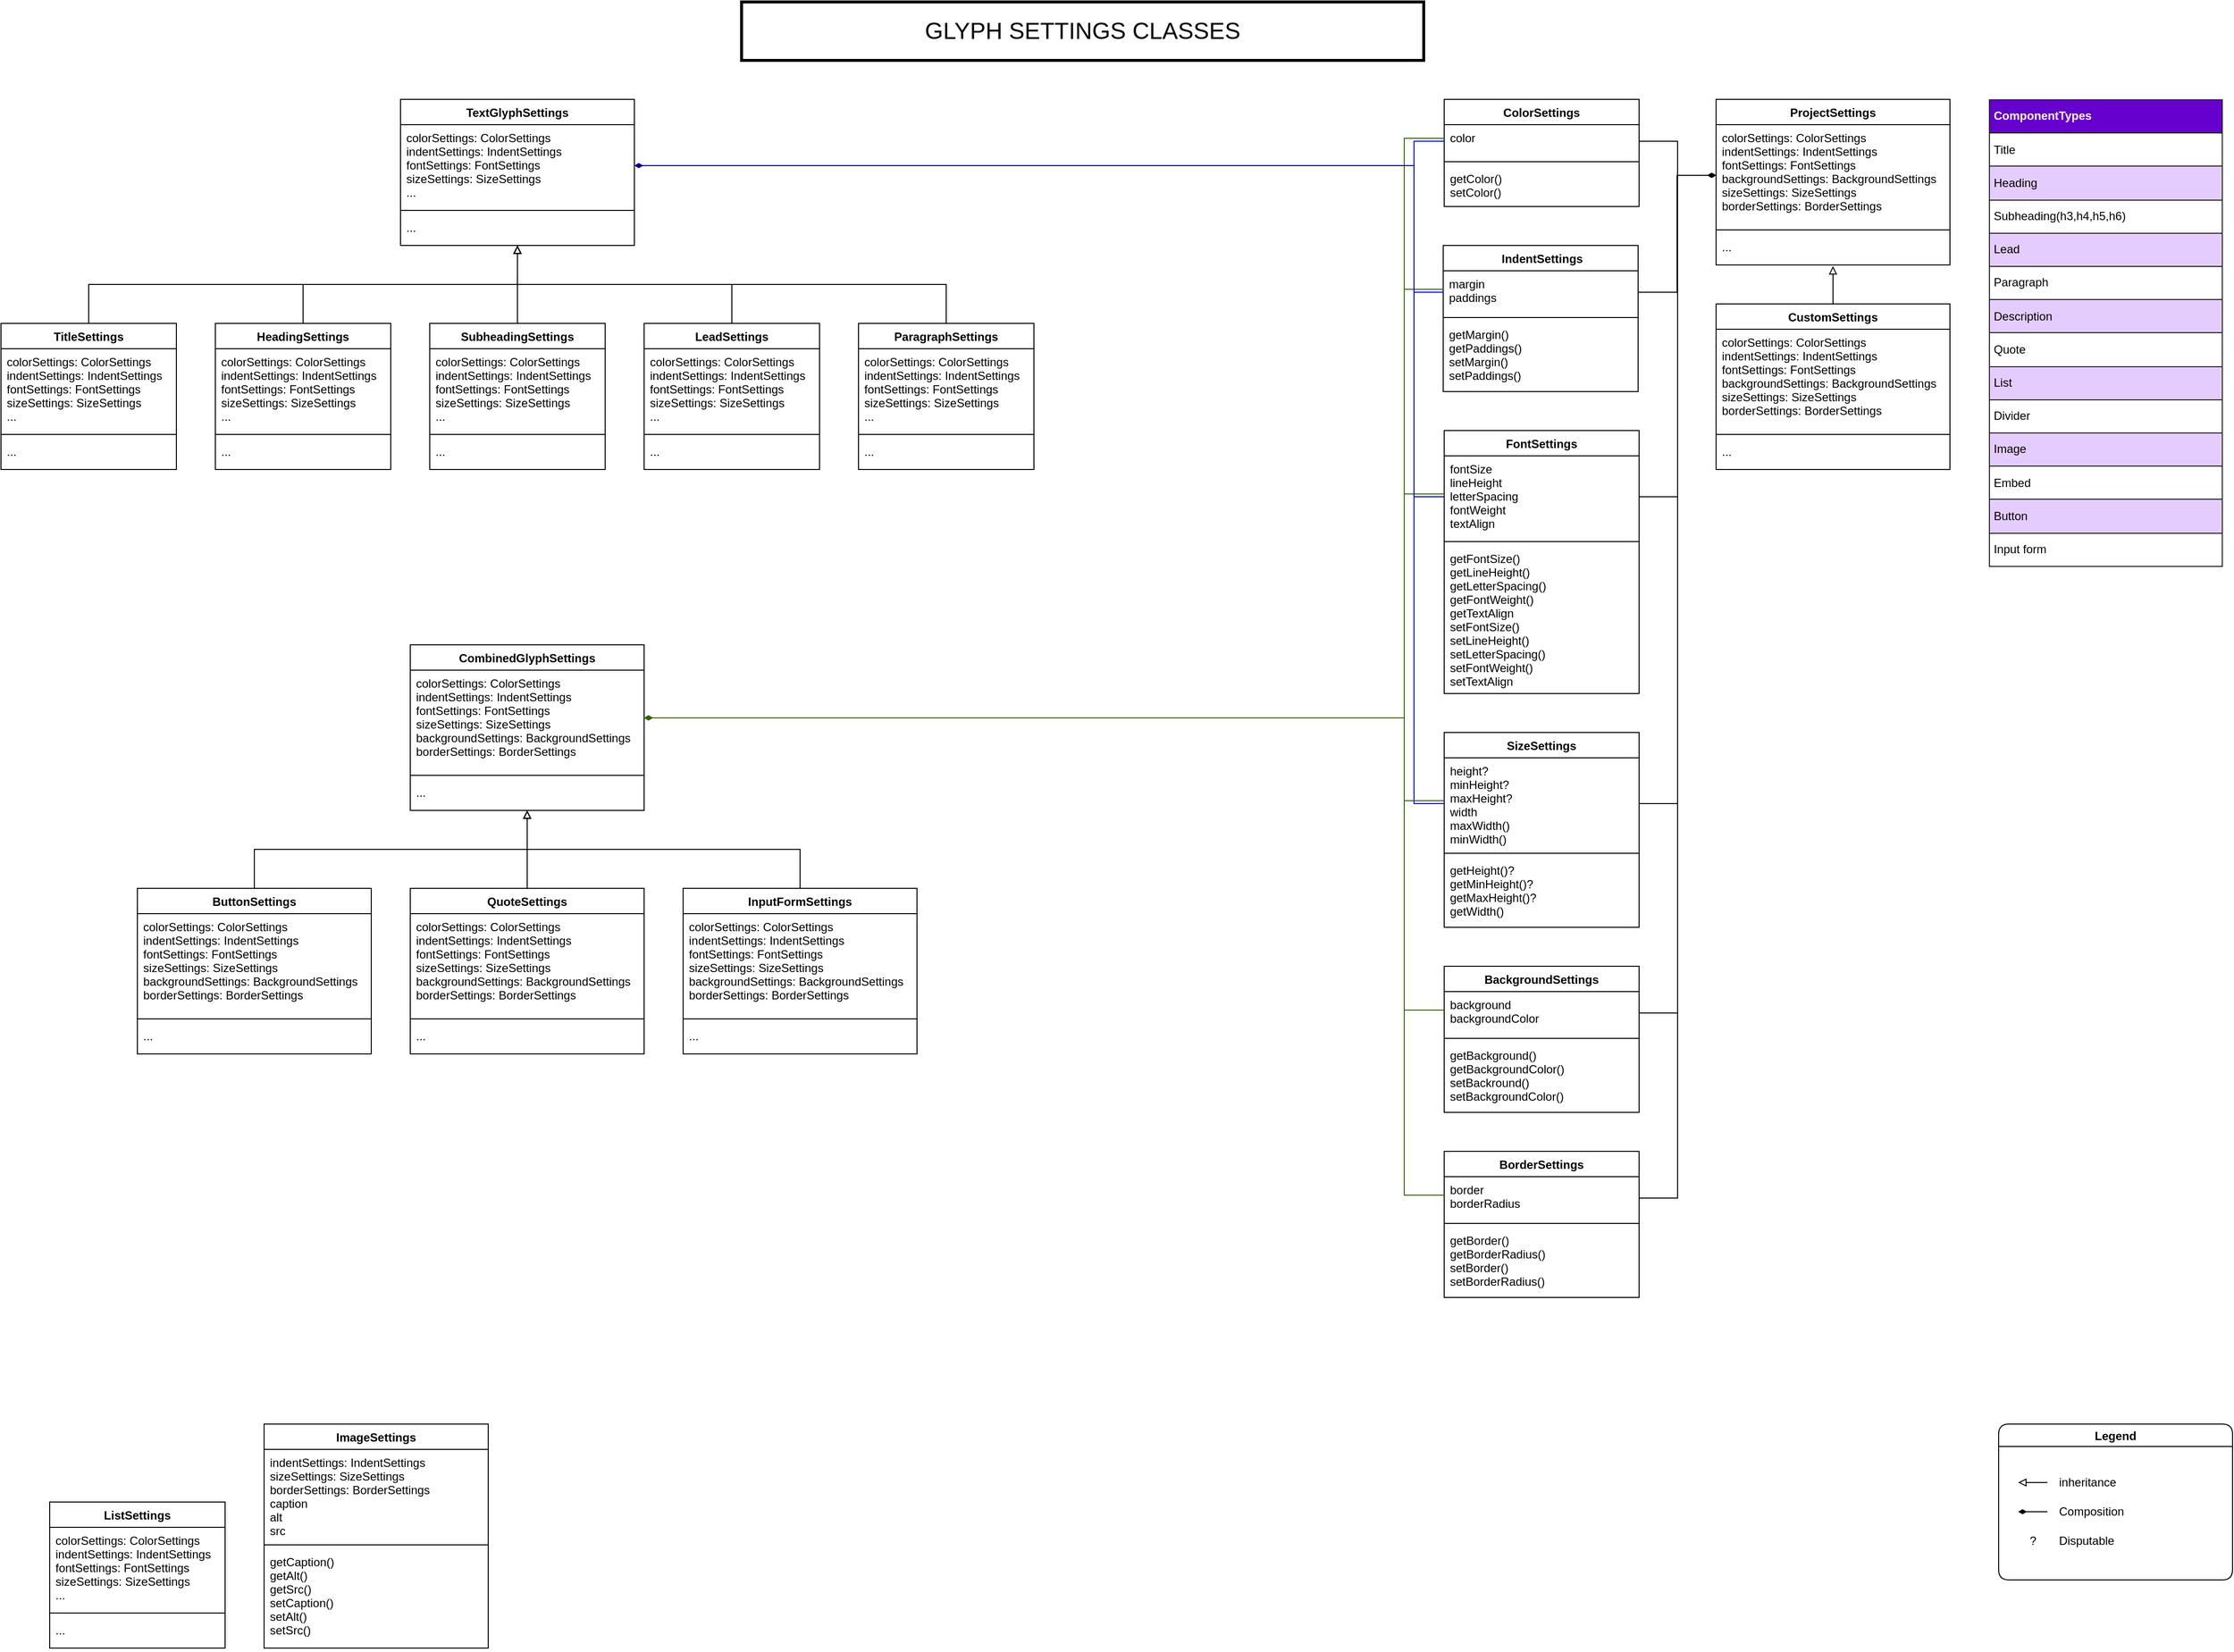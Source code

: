 <mxfile version="16.4.0" type="github">
  <diagram id="UhGdTRR8SlhTP3d6VNUI" name="Page-1">
    <mxGraphModel dx="1901" dy="1059" grid="1" gridSize="10" guides="1" tooltips="1" connect="1" arrows="1" fold="1" page="1" pageScale="1" pageWidth="2336" pageHeight="1654" background="none" math="0" shadow="0">
      <root>
        <mxCell id="0" />
        <mxCell id="1" parent="0" />
        <mxCell id="RT_vrtGyYzo0KyHQsd38-3" value=" IndentSettings" style="swimlane;fontStyle=1;align=center;verticalAlign=top;childLayout=stackLayout;horizontal=1;startSize=26;horizontalStack=0;resizeParent=1;resizeParentMax=0;resizeLast=0;collapsible=1;marginBottom=0;" parent="1" vertex="1">
          <mxGeometry x="1510" y="270" width="200" height="150" as="geometry" />
        </mxCell>
        <mxCell id="RT_vrtGyYzo0KyHQsd38-4" value="margin &#xa;paddings" style="text;strokeColor=none;fillColor=none;align=left;verticalAlign=top;spacingLeft=4;spacingRight=4;overflow=hidden;rotatable=0;points=[[0,0.5],[1,0.5]];portConstraint=eastwest;fontStyle=0" parent="RT_vrtGyYzo0KyHQsd38-3" vertex="1">
          <mxGeometry y="26" width="200" height="44" as="geometry" />
        </mxCell>
        <mxCell id="RT_vrtGyYzo0KyHQsd38-5" value="" style="line;strokeWidth=1;fillColor=none;align=left;verticalAlign=middle;spacingTop=-1;spacingLeft=3;spacingRight=3;rotatable=0;labelPosition=right;points=[];portConstraint=eastwest;" parent="RT_vrtGyYzo0KyHQsd38-3" vertex="1">
          <mxGeometry y="70" width="200" height="8" as="geometry" />
        </mxCell>
        <mxCell id="RT_vrtGyYzo0KyHQsd38-6" value="getMargin()&#xa;getPaddings()&#xa;setMargin()&#xa;setPaddings()" style="text;strokeColor=none;fillColor=none;align=left;verticalAlign=top;spacingLeft=4;spacingRight=4;overflow=hidden;rotatable=0;points=[[0,0.5],[1,0.5]];portConstraint=eastwest;" parent="RT_vrtGyYzo0KyHQsd38-3" vertex="1">
          <mxGeometry y="78" width="200" height="72" as="geometry" />
        </mxCell>
        <mxCell id="RT_vrtGyYzo0KyHQsd38-8" value="FontSettings" style="swimlane;fontStyle=1;align=center;verticalAlign=top;childLayout=stackLayout;horizontal=1;startSize=26;horizontalStack=0;resizeParent=1;resizeParentMax=0;resizeLast=0;collapsible=1;marginBottom=0;" parent="1" vertex="1">
          <mxGeometry x="1511" y="460" width="200" height="270" as="geometry" />
        </mxCell>
        <mxCell id="RT_vrtGyYzo0KyHQsd38-9" value="fontSize&#xa;lineHeight&#xa;letterSpacing&#xa;fontWeight&#xa;textAlign&#xa;" style="text;strokeColor=none;fillColor=none;align=left;verticalAlign=top;spacingLeft=4;spacingRight=4;overflow=hidden;rotatable=0;points=[[0,0.5],[1,0.5]];portConstraint=eastwest;fontStyle=0" parent="RT_vrtGyYzo0KyHQsd38-8" vertex="1">
          <mxGeometry y="26" width="200" height="84" as="geometry" />
        </mxCell>
        <mxCell id="RT_vrtGyYzo0KyHQsd38-10" value="" style="line;strokeWidth=1;fillColor=none;align=left;verticalAlign=middle;spacingTop=-1;spacingLeft=3;spacingRight=3;rotatable=0;labelPosition=right;points=[];portConstraint=eastwest;" parent="RT_vrtGyYzo0KyHQsd38-8" vertex="1">
          <mxGeometry y="110" width="200" height="8" as="geometry" />
        </mxCell>
        <mxCell id="RT_vrtGyYzo0KyHQsd38-11" value="getFontSize()&#xa;getLineHeight()&#xa;getLetterSpacing()&#xa;getFontWeight()&#xa;getTextAlign&#xa;setFontSize()&#xa;setLineHeight()&#xa;setLetterSpacing()&#xa;setFontWeight()&#xa;setTextAlign&#xa;" style="text;strokeColor=none;fillColor=none;align=left;verticalAlign=top;spacingLeft=4;spacingRight=4;overflow=hidden;rotatable=0;points=[[0,0.5],[1,0.5]];portConstraint=eastwest;" parent="RT_vrtGyYzo0KyHQsd38-8" vertex="1">
          <mxGeometry y="118" width="200" height="152" as="geometry" />
        </mxCell>
        <mxCell id="RT_vrtGyYzo0KyHQsd38-13" value="BorderSettings" style="swimlane;fontStyle=1;align=center;verticalAlign=top;childLayout=stackLayout;horizontal=1;startSize=26;horizontalStack=0;resizeParent=1;resizeParentMax=0;resizeLast=0;collapsible=1;marginBottom=0;" parent="1" vertex="1">
          <mxGeometry x="1511" y="1200" width="200" height="150" as="geometry" />
        </mxCell>
        <mxCell id="RT_vrtGyYzo0KyHQsd38-14" value="border&#xa;borderRadius" style="text;strokeColor=none;fillColor=none;align=left;verticalAlign=top;spacingLeft=4;spacingRight=4;overflow=hidden;rotatable=0;points=[[0,0.5],[1,0.5]];portConstraint=eastwest;fontStyle=0" parent="RT_vrtGyYzo0KyHQsd38-13" vertex="1">
          <mxGeometry y="26" width="200" height="44" as="geometry" />
        </mxCell>
        <mxCell id="RT_vrtGyYzo0KyHQsd38-15" value="" style="line;strokeWidth=1;fillColor=none;align=left;verticalAlign=middle;spacingTop=-1;spacingLeft=3;spacingRight=3;rotatable=0;labelPosition=right;points=[];portConstraint=eastwest;" parent="RT_vrtGyYzo0KyHQsd38-13" vertex="1">
          <mxGeometry y="70" width="200" height="8" as="geometry" />
        </mxCell>
        <mxCell id="RT_vrtGyYzo0KyHQsd38-16" value="getBorder()&#xa;getBorderRadius()&#xa;setBorder()&#xa;setBorderRadius()&#xa;" style="text;strokeColor=none;fillColor=none;align=left;verticalAlign=top;spacingLeft=4;spacingRight=4;overflow=hidden;rotatable=0;points=[[0,0.5],[1,0.5]];portConstraint=eastwest;fontStyle=0" parent="RT_vrtGyYzo0KyHQsd38-13" vertex="1">
          <mxGeometry y="78" width="200" height="72" as="geometry" />
        </mxCell>
        <mxCell id="RT_vrtGyYzo0KyHQsd38-17" value="GLYPH SETTINGS CLASSES" style="text;html=1;align=center;verticalAlign=middle;whiteSpace=wrap;rounded=0;strokeWidth=3;fontSize=24;fillColor=default;strokeColor=default;" parent="1" vertex="1">
          <mxGeometry x="790" y="20" width="700" height="60" as="geometry" />
        </mxCell>
        <mxCell id="-qFf4FIXOs7EhInDFWWg-113" style="edgeStyle=orthogonalEdgeStyle;rounded=0;orthogonalLoop=1;jettySize=auto;html=1;entryX=0.5;entryY=0;entryDx=0;entryDy=0;startArrow=block;startFill=0;endArrow=none;endFill=0;strokeColor=#000000;" parent="1" source="RT_vrtGyYzo0KyHQsd38-18" target="-qFf4FIXOs7EhInDFWWg-105" edge="1">
          <mxGeometry relative="1" as="geometry">
            <Array as="points">
              <mxPoint x="570" y="890" />
              <mxPoint x="290" y="890" />
            </Array>
          </mxGeometry>
        </mxCell>
        <mxCell id="-qFf4FIXOs7EhInDFWWg-114" style="edgeStyle=orthogonalEdgeStyle;rounded=0;orthogonalLoop=1;jettySize=auto;html=1;entryX=0.5;entryY=0;entryDx=0;entryDy=0;startArrow=block;startFill=0;endArrow=none;endFill=0;strokeColor=#000000;" parent="1" source="RT_vrtGyYzo0KyHQsd38-18" target="-qFf4FIXOs7EhInDFWWg-109" edge="1">
          <mxGeometry relative="1" as="geometry">
            <Array as="points">
              <mxPoint x="570" y="920" />
            </Array>
          </mxGeometry>
        </mxCell>
        <mxCell id="-qFf4FIXOs7EhInDFWWg-126" style="edgeStyle=orthogonalEdgeStyle;rounded=0;orthogonalLoop=1;jettySize=auto;html=1;entryX=0.5;entryY=0;entryDx=0;entryDy=0;startArrow=block;startFill=0;endArrow=none;endFill=0;strokeColor=#000000;" parent="1" source="RT_vrtGyYzo0KyHQsd38-18" target="-qFf4FIXOs7EhInDFWWg-121" edge="1">
          <mxGeometry relative="1" as="geometry">
            <Array as="points">
              <mxPoint x="570" y="890" />
              <mxPoint x="850" y="890" />
            </Array>
          </mxGeometry>
        </mxCell>
        <mxCell id="RT_vrtGyYzo0KyHQsd38-18" value="CombinedGlyphSettings" style="swimlane;fontStyle=1;align=center;verticalAlign=top;childLayout=stackLayout;horizontal=1;startSize=26;horizontalStack=0;resizeParent=1;resizeParentMax=0;resizeLast=0;collapsible=1;marginBottom=0;" parent="1" vertex="1">
          <mxGeometry x="450" y="680" width="240" height="170" as="geometry" />
        </mxCell>
        <mxCell id="RT_vrtGyYzo0KyHQsd38-19" value="colorSettings: ColorSettings&#xa;indentSettings: IndentSettings&#xa;fontSettings: FontSettings&#xa;sizeSettings: SizeSettings&#xa;backgroundSettings: BackgroundSettings&#xa;borderSettings: BorderSettings" style="text;strokeColor=none;fillColor=none;align=left;verticalAlign=top;spacingLeft=4;spacingRight=4;overflow=hidden;rotatable=0;points=[[0,0.5],[1,0.5]];portConstraint=eastwest;fontStyle=0" parent="RT_vrtGyYzo0KyHQsd38-18" vertex="1">
          <mxGeometry y="26" width="240" height="104" as="geometry" />
        </mxCell>
        <mxCell id="RT_vrtGyYzo0KyHQsd38-20" value="" style="line;strokeWidth=1;fillColor=none;align=left;verticalAlign=middle;spacingTop=-1;spacingLeft=3;spacingRight=3;rotatable=0;labelPosition=right;points=[];portConstraint=eastwest;" parent="RT_vrtGyYzo0KyHQsd38-18" vertex="1">
          <mxGeometry y="130" width="240" height="8" as="geometry" />
        </mxCell>
        <mxCell id="RT_vrtGyYzo0KyHQsd38-21" value="..." style="text;strokeColor=none;fillColor=none;align=left;verticalAlign=top;spacingLeft=4;spacingRight=4;overflow=hidden;rotatable=0;points=[[0,0.5],[1,0.5]];portConstraint=eastwest;fontStyle=0" parent="RT_vrtGyYzo0KyHQsd38-18" vertex="1">
          <mxGeometry y="138" width="240" height="32" as="geometry" />
        </mxCell>
        <mxCell id="IYxpVepuhbEYIuZDDsvg-1" value="SizeSettings" style="swimlane;fontStyle=1;align=center;verticalAlign=top;childLayout=stackLayout;horizontal=1;startSize=26;horizontalStack=0;resizeParent=1;resizeParentMax=0;resizeLast=0;collapsible=1;marginBottom=0;" parent="1" vertex="1">
          <mxGeometry x="1511" y="770" width="200" height="200" as="geometry" />
        </mxCell>
        <mxCell id="IYxpVepuhbEYIuZDDsvg-2" value="height?&#xa;minHeight?&#xa;maxHeight?&#xa;width&#xa;maxWidth()&#xa;minWidth()" style="text;strokeColor=none;fillColor=none;align=left;verticalAlign=top;spacingLeft=4;spacingRight=4;overflow=hidden;rotatable=0;points=[[0,0.5],[1,0.5]];portConstraint=eastwest;fontStyle=0" parent="IYxpVepuhbEYIuZDDsvg-1" vertex="1">
          <mxGeometry y="26" width="200" height="94" as="geometry" />
        </mxCell>
        <mxCell id="IYxpVepuhbEYIuZDDsvg-3" value="" style="line;strokeWidth=1;fillColor=none;align=left;verticalAlign=middle;spacingTop=-1;spacingLeft=3;spacingRight=3;rotatable=0;labelPosition=right;points=[];portConstraint=eastwest;" parent="IYxpVepuhbEYIuZDDsvg-1" vertex="1">
          <mxGeometry y="120" width="200" height="8" as="geometry" />
        </mxCell>
        <mxCell id="IYxpVepuhbEYIuZDDsvg-4" value="getHeight()?&#xa;getMinHeight()?&#xa;getMaxHeight()?&#xa;getWidth()&#xa;" style="text;strokeColor=none;fillColor=none;align=left;verticalAlign=top;spacingLeft=4;spacingRight=4;overflow=hidden;rotatable=0;points=[[0,0.5],[1,0.5]];portConstraint=eastwest;" parent="IYxpVepuhbEYIuZDDsvg-1" vertex="1">
          <mxGeometry y="128" width="200" height="72" as="geometry" />
        </mxCell>
        <mxCell id="IYxpVepuhbEYIuZDDsvg-7" value="BackgroundSettings" style="swimlane;fontStyle=1;align=center;verticalAlign=top;childLayout=stackLayout;horizontal=1;startSize=26;horizontalStack=0;resizeParent=1;resizeParentMax=0;resizeLast=0;collapsible=1;marginBottom=0;" parent="1" vertex="1">
          <mxGeometry x="1511" y="1010" width="200" height="150" as="geometry" />
        </mxCell>
        <mxCell id="IYxpVepuhbEYIuZDDsvg-8" value="background&#xa;backgroundColor" style="text;strokeColor=none;fillColor=none;align=left;verticalAlign=top;spacingLeft=4;spacingRight=4;overflow=hidden;rotatable=0;points=[[0,0.5],[1,0.5]];portConstraint=eastwest;fontStyle=0" parent="IYxpVepuhbEYIuZDDsvg-7" vertex="1">
          <mxGeometry y="26" width="200" height="44" as="geometry" />
        </mxCell>
        <mxCell id="IYxpVepuhbEYIuZDDsvg-9" value="" style="line;strokeWidth=1;fillColor=none;align=left;verticalAlign=middle;spacingTop=-1;spacingLeft=3;spacingRight=3;rotatable=0;labelPosition=right;points=[];portConstraint=eastwest;" parent="IYxpVepuhbEYIuZDDsvg-7" vertex="1">
          <mxGeometry y="70" width="200" height="8" as="geometry" />
        </mxCell>
        <mxCell id="IYxpVepuhbEYIuZDDsvg-10" value="getBackground()&#xa;getBackgroundColor()&#xa;setBackround()&#xa;setBackgroundColor()" style="text;strokeColor=none;fillColor=none;align=left;verticalAlign=top;spacingLeft=4;spacingRight=4;overflow=hidden;rotatable=0;points=[[0,0.5],[1,0.5]];portConstraint=eastwest;fontStyle=0" parent="IYxpVepuhbEYIuZDDsvg-7" vertex="1">
          <mxGeometry y="78" width="200" height="72" as="geometry" />
        </mxCell>
        <mxCell id="-qFf4FIXOs7EhInDFWWg-87" style="edgeStyle=orthogonalEdgeStyle;rounded=0;orthogonalLoop=1;jettySize=auto;html=1;entryX=0.5;entryY=0;entryDx=0;entryDy=0;startArrow=block;startFill=0;endArrow=none;endFill=0;strokeColor=#000000;" parent="1" source="IYxpVepuhbEYIuZDDsvg-13" target="-qFf4FIXOs7EhInDFWWg-76" edge="1">
          <mxGeometry relative="1" as="geometry">
            <Array as="points">
              <mxPoint x="560" y="310" />
              <mxPoint x="120" y="310" />
            </Array>
          </mxGeometry>
        </mxCell>
        <mxCell id="-qFf4FIXOs7EhInDFWWg-94" style="edgeStyle=orthogonalEdgeStyle;rounded=0;orthogonalLoop=1;jettySize=auto;html=1;entryX=0.5;entryY=0;entryDx=0;entryDy=0;startArrow=block;startFill=0;endArrow=none;endFill=0;strokeColor=#000000;" parent="1" source="IYxpVepuhbEYIuZDDsvg-13" target="-qFf4FIXOs7EhInDFWWg-89" edge="1">
          <mxGeometry relative="1" as="geometry">
            <Array as="points">
              <mxPoint x="560" y="300" />
              <mxPoint x="560" y="300" />
            </Array>
          </mxGeometry>
        </mxCell>
        <mxCell id="-qFf4FIXOs7EhInDFWWg-99" style="edgeStyle=orthogonalEdgeStyle;rounded=0;orthogonalLoop=1;jettySize=auto;html=1;entryX=0.5;entryY=0;entryDx=0;entryDy=0;startArrow=block;startFill=0;endArrow=none;endFill=0;strokeColor=#000000;" parent="1" source="IYxpVepuhbEYIuZDDsvg-13" target="-qFf4FIXOs7EhInDFWWg-95" edge="1">
          <mxGeometry relative="1" as="geometry">
            <Array as="points">
              <mxPoint x="560" y="310" />
              <mxPoint x="780" y="310" />
            </Array>
          </mxGeometry>
        </mxCell>
        <mxCell id="-qFf4FIXOs7EhInDFWWg-104" style="edgeStyle=orthogonalEdgeStyle;rounded=0;orthogonalLoop=1;jettySize=auto;html=1;entryX=0.5;entryY=0;entryDx=0;entryDy=0;startArrow=block;startFill=0;endArrow=none;endFill=0;strokeColor=#000000;" parent="1" source="IYxpVepuhbEYIuZDDsvg-13" target="-qFf4FIXOs7EhInDFWWg-100" edge="1">
          <mxGeometry relative="1" as="geometry">
            <Array as="points">
              <mxPoint x="560" y="310" />
              <mxPoint x="1000" y="310" />
            </Array>
          </mxGeometry>
        </mxCell>
        <mxCell id="IYxpVepuhbEYIuZDDsvg-13" value="TextGlyphSettings" style="swimlane;fontStyle=1;align=center;verticalAlign=top;childLayout=stackLayout;horizontal=1;startSize=26;horizontalStack=0;resizeParent=1;resizeParentMax=0;resizeLast=0;collapsible=1;marginBottom=0;" parent="1" vertex="1">
          <mxGeometry x="440" y="120" width="240" height="150" as="geometry" />
        </mxCell>
        <mxCell id="IYxpVepuhbEYIuZDDsvg-14" value="colorSettings: ColorSettings&#xa;indentSettings: IndentSettings&#xa;fontSettings: FontSettings&#xa;sizeSettings: SizeSettings&#xa;..." style="text;strokeColor=none;fillColor=none;align=left;verticalAlign=top;spacingLeft=4;spacingRight=4;overflow=hidden;rotatable=0;points=[[0,0.5],[1,0.5]];portConstraint=eastwest;fontStyle=0" parent="IYxpVepuhbEYIuZDDsvg-13" vertex="1">
          <mxGeometry y="26" width="240" height="84" as="geometry" />
        </mxCell>
        <mxCell id="IYxpVepuhbEYIuZDDsvg-15" value="" style="line;strokeWidth=1;fillColor=none;align=left;verticalAlign=middle;spacingTop=-1;spacingLeft=3;spacingRight=3;rotatable=0;labelPosition=right;points=[];portConstraint=eastwest;" parent="IYxpVepuhbEYIuZDDsvg-13" vertex="1">
          <mxGeometry y="110" width="240" height="8" as="geometry" />
        </mxCell>
        <mxCell id="IYxpVepuhbEYIuZDDsvg-16" value="..." style="text;strokeColor=none;fillColor=none;align=left;verticalAlign=top;spacingLeft=4;spacingRight=4;overflow=hidden;rotatable=0;points=[[0,0.5],[1,0.5]];portConstraint=eastwest;fontStyle=0" parent="IYxpVepuhbEYIuZDDsvg-13" vertex="1">
          <mxGeometry y="118" width="240" height="32" as="geometry" />
        </mxCell>
        <mxCell id="-qFf4FIXOs7EhInDFWWg-1" value="ProjectSettings" style="swimlane;fontStyle=1;align=center;verticalAlign=top;childLayout=stackLayout;horizontal=1;startSize=26;horizontalStack=0;resizeParent=1;resizeParentMax=0;resizeLast=0;collapsible=1;marginBottom=0;" parent="1" vertex="1">
          <mxGeometry x="1790" y="120" width="240" height="170" as="geometry" />
        </mxCell>
        <mxCell id="-qFf4FIXOs7EhInDFWWg-2" value="colorSettings: ColorSettings&#xa;indentSettings: IndentSettings&#xa;fontSettings: FontSettings&#xa;backgroundSettings: BackgroundSettings&#xa;sizeSettings: SizeSettings&#xa;borderSettings: BorderSettings" style="text;strokeColor=none;fillColor=none;align=left;verticalAlign=top;spacingLeft=4;spacingRight=4;overflow=hidden;rotatable=0;points=[[0,0.5],[1,0.5]];portConstraint=eastwest;fontStyle=0" parent="-qFf4FIXOs7EhInDFWWg-1" vertex="1">
          <mxGeometry y="26" width="240" height="104" as="geometry" />
        </mxCell>
        <mxCell id="-qFf4FIXOs7EhInDFWWg-3" value="" style="line;strokeWidth=1;fillColor=none;align=left;verticalAlign=middle;spacingTop=-1;spacingLeft=3;spacingRight=3;rotatable=0;labelPosition=right;points=[];portConstraint=eastwest;" parent="-qFf4FIXOs7EhInDFWWg-1" vertex="1">
          <mxGeometry y="130" width="240" height="8" as="geometry" />
        </mxCell>
        <mxCell id="-qFf4FIXOs7EhInDFWWg-4" value="..." style="text;strokeColor=none;fillColor=none;align=left;verticalAlign=top;spacingLeft=4;spacingRight=4;overflow=hidden;rotatable=0;points=[[0,0.5],[1,0.5]];portConstraint=eastwest;" parent="-qFf4FIXOs7EhInDFWWg-1" vertex="1">
          <mxGeometry y="138" width="240" height="32" as="geometry" />
        </mxCell>
        <mxCell id="-qFf4FIXOs7EhInDFWWg-5" value="ColorSettings" style="swimlane;fontStyle=1;align=center;verticalAlign=top;childLayout=stackLayout;horizontal=1;startSize=26;horizontalStack=0;resizeParent=1;resizeParentMax=0;resizeLast=0;collapsible=1;marginBottom=0;" parent="1" vertex="1">
          <mxGeometry x="1511" y="120" width="200" height="110" as="geometry" />
        </mxCell>
        <mxCell id="-qFf4FIXOs7EhInDFWWg-6" value="color&#xa;" style="text;strokeColor=none;fillColor=none;align=left;verticalAlign=top;spacingLeft=4;spacingRight=4;overflow=hidden;rotatable=0;points=[[0,0.5],[1,0.5]];portConstraint=eastwest;fontStyle=0" parent="-qFf4FIXOs7EhInDFWWg-5" vertex="1">
          <mxGeometry y="26" width="200" height="34" as="geometry" />
        </mxCell>
        <mxCell id="-qFf4FIXOs7EhInDFWWg-7" value="" style="line;strokeWidth=1;fillColor=none;align=left;verticalAlign=middle;spacingTop=-1;spacingLeft=3;spacingRight=3;rotatable=0;labelPosition=right;points=[];portConstraint=eastwest;" parent="-qFf4FIXOs7EhInDFWWg-5" vertex="1">
          <mxGeometry y="60" width="200" height="8" as="geometry" />
        </mxCell>
        <mxCell id="-qFf4FIXOs7EhInDFWWg-8" value="getColor()&#xa;setColor()" style="text;strokeColor=none;fillColor=none;align=left;verticalAlign=top;spacingLeft=4;spacingRight=4;overflow=hidden;rotatable=0;points=[[0,0.5],[1,0.5]];portConstraint=eastwest;" parent="-qFf4FIXOs7EhInDFWWg-5" vertex="1">
          <mxGeometry y="68" width="200" height="42" as="geometry" />
        </mxCell>
        <mxCell id="-qFf4FIXOs7EhInDFWWg-17" style="edgeStyle=orthogonalEdgeStyle;rounded=0;orthogonalLoop=1;jettySize=auto;html=1;exitX=0.5;exitY=0;exitDx=0;exitDy=0;entryX=0.5;entryY=1.038;entryDx=0;entryDy=0;entryPerimeter=0;endArrow=block;endFill=0;" parent="1" source="-qFf4FIXOs7EhInDFWWg-13" target="-qFf4FIXOs7EhInDFWWg-4" edge="1">
          <mxGeometry relative="1" as="geometry" />
        </mxCell>
        <mxCell id="-qFf4FIXOs7EhInDFWWg-13" value="CustomSettings" style="swimlane;fontStyle=1;align=center;verticalAlign=top;childLayout=stackLayout;horizontal=1;startSize=26;horizontalStack=0;resizeParent=1;resizeParentMax=0;resizeLast=0;collapsible=1;marginBottom=0;" parent="1" vertex="1">
          <mxGeometry x="1790" y="330" width="240" height="170" as="geometry" />
        </mxCell>
        <mxCell id="-qFf4FIXOs7EhInDFWWg-14" value="colorSettings: ColorSettings&#xa;indentSettings: IndentSettings&#xa;fontSettings: FontSettings&#xa;backgroundSettings: BackgroundSettings&#xa;sizeSettings: SizeSettings&#xa;borderSettings: BorderSettings" style="text;strokeColor=none;fillColor=none;align=left;verticalAlign=top;spacingLeft=4;spacingRight=4;overflow=hidden;rotatable=0;points=[[0,0.5],[1,0.5]];portConstraint=eastwest;fontStyle=0" parent="-qFf4FIXOs7EhInDFWWg-13" vertex="1">
          <mxGeometry y="26" width="240" height="104" as="geometry" />
        </mxCell>
        <mxCell id="-qFf4FIXOs7EhInDFWWg-15" value="" style="line;strokeWidth=1;fillColor=none;align=left;verticalAlign=middle;spacingTop=-1;spacingLeft=3;spacingRight=3;rotatable=0;labelPosition=right;points=[];portConstraint=eastwest;" parent="-qFf4FIXOs7EhInDFWWg-13" vertex="1">
          <mxGeometry y="130" width="240" height="8" as="geometry" />
        </mxCell>
        <mxCell id="-qFf4FIXOs7EhInDFWWg-16" value="..." style="text;strokeColor=none;fillColor=none;align=left;verticalAlign=top;spacingLeft=4;spacingRight=4;overflow=hidden;rotatable=0;points=[[0,0.5],[1,0.5]];portConstraint=eastwest;" parent="-qFf4FIXOs7EhInDFWWg-13" vertex="1">
          <mxGeometry y="138" width="240" height="32" as="geometry" />
        </mxCell>
        <mxCell id="-qFf4FIXOs7EhInDFWWg-18" style="edgeStyle=orthogonalEdgeStyle;rounded=0;orthogonalLoop=1;jettySize=auto;html=1;exitX=1;exitY=0.5;exitDx=0;exitDy=0;entryX=0;entryY=0.5;entryDx=0;entryDy=0;endArrow=diamondThin;endFill=1;" parent="1" source="-qFf4FIXOs7EhInDFWWg-6" target="-qFf4FIXOs7EhInDFWWg-2" edge="1">
          <mxGeometry relative="1" as="geometry" />
        </mxCell>
        <mxCell id="-qFf4FIXOs7EhInDFWWg-19" style="edgeStyle=orthogonalEdgeStyle;rounded=0;orthogonalLoop=1;jettySize=auto;html=1;exitX=1;exitY=0.5;exitDx=0;exitDy=0;entryX=0;entryY=0.5;entryDx=0;entryDy=0;endArrow=diamondThin;endFill=1;" parent="1" source="RT_vrtGyYzo0KyHQsd38-4" target="-qFf4FIXOs7EhInDFWWg-2" edge="1">
          <mxGeometry relative="1" as="geometry" />
        </mxCell>
        <mxCell id="-qFf4FIXOs7EhInDFWWg-20" style="edgeStyle=orthogonalEdgeStyle;rounded=0;orthogonalLoop=1;jettySize=auto;html=1;exitX=1;exitY=0.5;exitDx=0;exitDy=0;entryX=0;entryY=0.5;entryDx=0;entryDy=0;endArrow=diamondThin;endFill=1;" parent="1" source="RT_vrtGyYzo0KyHQsd38-9" target="-qFf4FIXOs7EhInDFWWg-2" edge="1">
          <mxGeometry relative="1" as="geometry" />
        </mxCell>
        <mxCell id="-qFf4FIXOs7EhInDFWWg-21" style="edgeStyle=orthogonalEdgeStyle;rounded=0;orthogonalLoop=1;jettySize=auto;html=1;exitX=1;exitY=0.5;exitDx=0;exitDy=0;entryX=0;entryY=0.5;entryDx=0;entryDy=0;endArrow=diamondThin;endFill=1;" parent="1" source="IYxpVepuhbEYIuZDDsvg-8" target="-qFf4FIXOs7EhInDFWWg-2" edge="1">
          <mxGeometry relative="1" as="geometry" />
        </mxCell>
        <mxCell id="-qFf4FIXOs7EhInDFWWg-22" style="edgeStyle=orthogonalEdgeStyle;rounded=0;orthogonalLoop=1;jettySize=auto;html=1;exitX=1;exitY=0.5;exitDx=0;exitDy=0;endArrow=diamondThin;endFill=1;entryX=0;entryY=0.5;entryDx=0;entryDy=0;" parent="1" source="IYxpVepuhbEYIuZDDsvg-2" target="-qFf4FIXOs7EhInDFWWg-2" edge="1">
          <mxGeometry relative="1" as="geometry">
            <mxPoint x="1851" y="580" as="targetPoint" />
          </mxGeometry>
        </mxCell>
        <mxCell id="-qFf4FIXOs7EhInDFWWg-23" style="edgeStyle=orthogonalEdgeStyle;rounded=0;orthogonalLoop=1;jettySize=auto;html=1;exitX=1;exitY=0.5;exitDx=0;exitDy=0;endArrow=diamondThin;endFill=1;entryX=0;entryY=0.5;entryDx=0;entryDy=0;" parent="1" source="RT_vrtGyYzo0KyHQsd38-14" target="-qFf4FIXOs7EhInDFWWg-2" edge="1">
          <mxGeometry relative="1" as="geometry">
            <mxPoint x="1851" y="600" as="targetPoint" />
          </mxGeometry>
        </mxCell>
        <mxCell id="-qFf4FIXOs7EhInDFWWg-28" style="edgeStyle=orthogonalEdgeStyle;rounded=0;orthogonalLoop=1;jettySize=auto;html=1;exitX=0;exitY=0.5;exitDx=0;exitDy=0;entryX=1;entryY=0.5;entryDx=0;entryDy=0;endArrow=none;endFill=0;strokeColor=#0000FF;" parent="1" source="-qFf4FIXOs7EhInDFWWg-6" target="IYxpVepuhbEYIuZDDsvg-14" edge="1">
          <mxGeometry relative="1" as="geometry">
            <Array as="points">
              <mxPoint x="1480" y="163" />
              <mxPoint x="1480" y="188" />
            </Array>
          </mxGeometry>
        </mxCell>
        <mxCell id="-qFf4FIXOs7EhInDFWWg-35" style="edgeStyle=orthogonalEdgeStyle;rounded=0;orthogonalLoop=1;jettySize=auto;html=1;exitX=0;exitY=0.5;exitDx=0;exitDy=0;startArrow=none;startFill=0;endArrow=none;endFill=0;entryX=1;entryY=0.5;entryDx=0;entryDy=0;strokeColor=#0000FF;" parent="1" source="RT_vrtGyYzo0KyHQsd38-4" target="IYxpVepuhbEYIuZDDsvg-14" edge="1">
          <mxGeometry relative="1" as="geometry">
            <mxPoint x="920" y="210" as="targetPoint" />
            <Array as="points">
              <mxPoint x="1480" y="318" />
              <mxPoint x="1480" y="188" />
            </Array>
          </mxGeometry>
        </mxCell>
        <mxCell id="-qFf4FIXOs7EhInDFWWg-37" style="edgeStyle=orthogonalEdgeStyle;rounded=0;orthogonalLoop=1;jettySize=auto;html=1;startArrow=none;startFill=0;endArrow=diamondThin;endFill=1;entryX=1;entryY=0.5;entryDx=0;entryDy=0;exitX=0;exitY=0.5;exitDx=0;exitDy=0;strokeColor=#0000FF;" parent="1" source="IYxpVepuhbEYIuZDDsvg-2" target="IYxpVepuhbEYIuZDDsvg-14" edge="1">
          <mxGeometry relative="1" as="geometry">
            <mxPoint x="980" y="440.0" as="targetPoint" />
            <Array as="points">
              <mxPoint x="1480" y="843" />
              <mxPoint x="1480" y="188" />
            </Array>
          </mxGeometry>
        </mxCell>
        <mxCell id="-qFf4FIXOs7EhInDFWWg-59" value="&lt;table border=&quot;1&quot; width=&quot;100%&quot; cellpadding=&quot;4&quot; style=&quot;width: 100% ; height: 100% ; border-collapse: collapse ; border: 1px solid rgb(26 , 26 , 26)&quot;&gt;&lt;tbody&gt;&lt;tr style=&quot;background-color: rgb(167 , 201 , 66) ; color: rgb(255 , 255 , 255)&quot;&gt;&lt;th align=&quot;left&quot; style=&quot;background-color: rgb(102 , 0 , 204)&quot;&gt;ComponentTypes&lt;/th&gt;&lt;/tr&gt;&lt;tr&gt;&lt;td&gt;Title&lt;/td&gt;&lt;/tr&gt;&lt;tr style=&quot;background-color: rgb(234 , 242 , 211)&quot;&gt;&lt;td style=&quot;background-color: rgb(229 , 204 , 255)&quot;&gt;Heading&lt;/td&gt;&lt;/tr&gt;&lt;tr&gt;&lt;td&gt;Subheading(h3,h4,h5,h6)&lt;/td&gt;&lt;/tr&gt;&lt;tr style=&quot;background-color: rgb(234 , 242 , 211)&quot;&gt;&lt;td style=&quot;background-color: rgb(229 , 204 , 255)&quot;&gt;Lead&lt;/td&gt;&lt;/tr&gt;&lt;tr&gt;&lt;td style=&quot;border-collapse: collapse&quot;&gt;Paragraph&lt;br&gt;&lt;/td&gt;&lt;/tr&gt;&lt;tr&gt;&lt;td style=&quot;background-color: rgb(229 , 204 , 255) ; border-collapse: collapse&quot;&gt;&lt;span&gt;&lt;/span&gt;&lt;span&gt;&lt;/span&gt;&lt;span&gt;Description&lt;/span&gt;&lt;br&gt;&lt;/td&gt;&lt;/tr&gt;&lt;tr&gt;&lt;td&gt;&lt;span&gt;&lt;/span&gt;&lt;span&gt;&lt;/span&gt;&lt;span&gt;Quote&lt;/span&gt;&lt;br&gt;&lt;/td&gt;&lt;/tr&gt;&lt;tr&gt;&lt;td style=&quot;background-color: rgb(229 , 204 , 255)&quot;&gt;List&lt;br&gt;&lt;/td&gt;&lt;/tr&gt;&lt;tr&gt;&lt;td&gt;Divider&lt;br&gt;&lt;/td&gt;&lt;/tr&gt;&lt;tr&gt;&lt;td style=&quot;background-color: rgb(229 , 204 , 255)&quot;&gt;Image&lt;br&gt;&lt;/td&gt;&lt;/tr&gt;&lt;tr&gt;&lt;td&gt;Embed&lt;br&gt;&lt;/td&gt;&lt;/tr&gt;&lt;tr&gt;&lt;td style=&quot;background-color: rgb(229 , 204 , 255)&quot;&gt;Button&lt;br&gt;&lt;/td&gt;&lt;/tr&gt;&lt;tr&gt;&lt;td&gt;Input form&lt;br&gt;&lt;/td&gt;&lt;/tr&gt;&lt;/tbody&gt;&lt;/table&gt;" style="text;html=1;overflow=fill;rounded=0;fillColor=default;gradientColor=none;" parent="1" vertex="1">
          <mxGeometry x="2070" y="120" width="240" height="480" as="geometry" />
        </mxCell>
        <mxCell id="-qFf4FIXOs7EhInDFWWg-72" value="HeadingSettings" style="swimlane;fontStyle=1;align=center;verticalAlign=top;childLayout=stackLayout;horizontal=1;startSize=26;horizontalStack=0;resizeParent=1;resizeParentMax=0;resizeLast=0;collapsible=1;marginBottom=0;" parent="1" vertex="1">
          <mxGeometry x="250" y="350" width="180" height="150" as="geometry" />
        </mxCell>
        <mxCell id="-qFf4FIXOs7EhInDFWWg-73" value="colorSettings: ColorSettings&#xa;indentSettings: IndentSettings&#xa;fontSettings: FontSettings&#xa;sizeSettings: SizeSettings&#xa;..." style="text;strokeColor=none;fillColor=none;align=left;verticalAlign=top;spacingLeft=4;spacingRight=4;overflow=hidden;rotatable=0;points=[[0,0.5],[1,0.5]];portConstraint=eastwest;fontStyle=0" parent="-qFf4FIXOs7EhInDFWWg-72" vertex="1">
          <mxGeometry y="26" width="180" height="84" as="geometry" />
        </mxCell>
        <mxCell id="-qFf4FIXOs7EhInDFWWg-74" value="" style="line;strokeWidth=1;fillColor=none;align=left;verticalAlign=middle;spacingTop=-1;spacingLeft=3;spacingRight=3;rotatable=0;labelPosition=right;points=[];portConstraint=eastwest;" parent="-qFf4FIXOs7EhInDFWWg-72" vertex="1">
          <mxGeometry y="110" width="180" height="8" as="geometry" />
        </mxCell>
        <mxCell id="-qFf4FIXOs7EhInDFWWg-75" value="..." style="text;strokeColor=none;fillColor=none;align=left;verticalAlign=top;spacingLeft=4;spacingRight=4;overflow=hidden;rotatable=0;points=[[0,0.5],[1,0.5]];portConstraint=eastwest;fontStyle=0" parent="-qFf4FIXOs7EhInDFWWg-72" vertex="1">
          <mxGeometry y="118" width="180" height="32" as="geometry" />
        </mxCell>
        <mxCell id="-qFf4FIXOs7EhInDFWWg-76" value="TitleSettings" style="swimlane;fontStyle=1;align=center;verticalAlign=top;childLayout=stackLayout;horizontal=1;startSize=26;horizontalStack=0;resizeParent=1;resizeParentMax=0;resizeLast=0;collapsible=1;marginBottom=0;" parent="1" vertex="1">
          <mxGeometry x="30" y="350" width="180" height="150" as="geometry" />
        </mxCell>
        <mxCell id="-qFf4FIXOs7EhInDFWWg-77" value="colorSettings: ColorSettings&#xa;indentSettings: IndentSettings&#xa;fontSettings: FontSettings&#xa;sizeSettings: SizeSettings&#xa;..." style="text;strokeColor=none;fillColor=none;align=left;verticalAlign=top;spacingLeft=4;spacingRight=4;overflow=hidden;rotatable=0;points=[[0,0.5],[1,0.5]];portConstraint=eastwest;fontStyle=0" parent="-qFf4FIXOs7EhInDFWWg-76" vertex="1">
          <mxGeometry y="26" width="180" height="84" as="geometry" />
        </mxCell>
        <mxCell id="-qFf4FIXOs7EhInDFWWg-78" value="" style="line;strokeWidth=1;fillColor=none;align=left;verticalAlign=middle;spacingTop=-1;spacingLeft=3;spacingRight=3;rotatable=0;labelPosition=right;points=[];portConstraint=eastwest;" parent="-qFf4FIXOs7EhInDFWWg-76" vertex="1">
          <mxGeometry y="110" width="180" height="8" as="geometry" />
        </mxCell>
        <mxCell id="-qFf4FIXOs7EhInDFWWg-79" value="..." style="text;strokeColor=none;fillColor=none;align=left;verticalAlign=top;spacingLeft=4;spacingRight=4;overflow=hidden;rotatable=0;points=[[0,0.5],[1,0.5]];portConstraint=eastwest;fontStyle=0" parent="-qFf4FIXOs7EhInDFWWg-76" vertex="1">
          <mxGeometry y="118" width="180" height="32" as="geometry" />
        </mxCell>
        <mxCell id="-qFf4FIXOs7EhInDFWWg-85" style="edgeStyle=orthogonalEdgeStyle;rounded=0;orthogonalLoop=1;jettySize=auto;html=1;entryX=0.5;entryY=0;entryDx=0;entryDy=0;startArrow=block;startFill=0;endArrow=none;endFill=0;strokeColor=#000000;" parent="1" source="IYxpVepuhbEYIuZDDsvg-13" target="-qFf4FIXOs7EhInDFWWg-72" edge="1">
          <mxGeometry relative="1" as="geometry">
            <Array as="points">
              <mxPoint x="560" y="310" />
              <mxPoint x="340" y="310" />
            </Array>
          </mxGeometry>
        </mxCell>
        <mxCell id="-qFf4FIXOs7EhInDFWWg-89" value="SubheadingSettings" style="swimlane;fontStyle=1;align=center;verticalAlign=top;childLayout=stackLayout;horizontal=1;startSize=26;horizontalStack=0;resizeParent=1;resizeParentMax=0;resizeLast=0;collapsible=1;marginBottom=0;" parent="1" vertex="1">
          <mxGeometry x="470" y="350" width="180" height="150" as="geometry" />
        </mxCell>
        <mxCell id="-qFf4FIXOs7EhInDFWWg-90" value="colorSettings: ColorSettings&#xa;indentSettings: IndentSettings&#xa;fontSettings: FontSettings&#xa;sizeSettings: SizeSettings&#xa;..." style="text;strokeColor=none;fillColor=none;align=left;verticalAlign=top;spacingLeft=4;spacingRight=4;overflow=hidden;rotatable=0;points=[[0,0.5],[1,0.5]];portConstraint=eastwest;fontStyle=0" parent="-qFf4FIXOs7EhInDFWWg-89" vertex="1">
          <mxGeometry y="26" width="180" height="84" as="geometry" />
        </mxCell>
        <mxCell id="-qFf4FIXOs7EhInDFWWg-91" value="" style="line;strokeWidth=1;fillColor=none;align=left;verticalAlign=middle;spacingTop=-1;spacingLeft=3;spacingRight=3;rotatable=0;labelPosition=right;points=[];portConstraint=eastwest;" parent="-qFf4FIXOs7EhInDFWWg-89" vertex="1">
          <mxGeometry y="110" width="180" height="8" as="geometry" />
        </mxCell>
        <mxCell id="-qFf4FIXOs7EhInDFWWg-92" value="..." style="text;strokeColor=none;fillColor=none;align=left;verticalAlign=top;spacingLeft=4;spacingRight=4;overflow=hidden;rotatable=0;points=[[0,0.5],[1,0.5]];portConstraint=eastwest;fontStyle=0" parent="-qFf4FIXOs7EhInDFWWg-89" vertex="1">
          <mxGeometry y="118" width="180" height="32" as="geometry" />
        </mxCell>
        <mxCell id="-qFf4FIXOs7EhInDFWWg-95" value="LeadSettings" style="swimlane;fontStyle=1;align=center;verticalAlign=top;childLayout=stackLayout;horizontal=1;startSize=26;horizontalStack=0;resizeParent=1;resizeParentMax=0;resizeLast=0;collapsible=1;marginBottom=0;" parent="1" vertex="1">
          <mxGeometry x="690" y="350" width="180" height="150" as="geometry" />
        </mxCell>
        <mxCell id="-qFf4FIXOs7EhInDFWWg-96" value="colorSettings: ColorSettings&#xa;indentSettings: IndentSettings&#xa;fontSettings: FontSettings&#xa;sizeSettings: SizeSettings&#xa;..." style="text;strokeColor=none;fillColor=none;align=left;verticalAlign=top;spacingLeft=4;spacingRight=4;overflow=hidden;rotatable=0;points=[[0,0.5],[1,0.5]];portConstraint=eastwest;fontStyle=0" parent="-qFf4FIXOs7EhInDFWWg-95" vertex="1">
          <mxGeometry y="26" width="180" height="84" as="geometry" />
        </mxCell>
        <mxCell id="-qFf4FIXOs7EhInDFWWg-97" value="" style="line;strokeWidth=1;fillColor=none;align=left;verticalAlign=middle;spacingTop=-1;spacingLeft=3;spacingRight=3;rotatable=0;labelPosition=right;points=[];portConstraint=eastwest;" parent="-qFf4FIXOs7EhInDFWWg-95" vertex="1">
          <mxGeometry y="110" width="180" height="8" as="geometry" />
        </mxCell>
        <mxCell id="-qFf4FIXOs7EhInDFWWg-98" value="..." style="text;strokeColor=none;fillColor=none;align=left;verticalAlign=top;spacingLeft=4;spacingRight=4;overflow=hidden;rotatable=0;points=[[0,0.5],[1,0.5]];portConstraint=eastwest;fontStyle=0" parent="-qFf4FIXOs7EhInDFWWg-95" vertex="1">
          <mxGeometry y="118" width="180" height="32" as="geometry" />
        </mxCell>
        <mxCell id="-qFf4FIXOs7EhInDFWWg-100" value="ParagraphSettings" style="swimlane;fontStyle=1;align=center;verticalAlign=top;childLayout=stackLayout;horizontal=1;startSize=26;horizontalStack=0;resizeParent=1;resizeParentMax=0;resizeLast=0;collapsible=1;marginBottom=0;" parent="1" vertex="1">
          <mxGeometry x="910" y="350" width="180" height="150" as="geometry" />
        </mxCell>
        <mxCell id="-qFf4FIXOs7EhInDFWWg-101" value="colorSettings: ColorSettings&#xa;indentSettings: IndentSettings&#xa;fontSettings: FontSettings&#xa;sizeSettings: SizeSettings&#xa;..." style="text;strokeColor=none;fillColor=none;align=left;verticalAlign=top;spacingLeft=4;spacingRight=4;overflow=hidden;rotatable=0;points=[[0,0.5],[1,0.5]];portConstraint=eastwest;fontStyle=0" parent="-qFf4FIXOs7EhInDFWWg-100" vertex="1">
          <mxGeometry y="26" width="180" height="84" as="geometry" />
        </mxCell>
        <mxCell id="-qFf4FIXOs7EhInDFWWg-102" value="" style="line;strokeWidth=1;fillColor=none;align=left;verticalAlign=middle;spacingTop=-1;spacingLeft=3;spacingRight=3;rotatable=0;labelPosition=right;points=[];portConstraint=eastwest;" parent="-qFf4FIXOs7EhInDFWWg-100" vertex="1">
          <mxGeometry y="110" width="180" height="8" as="geometry" />
        </mxCell>
        <mxCell id="-qFf4FIXOs7EhInDFWWg-103" value="..." style="text;strokeColor=none;fillColor=none;align=left;verticalAlign=top;spacingLeft=4;spacingRight=4;overflow=hidden;rotatable=0;points=[[0,0.5],[1,0.5]];portConstraint=eastwest;fontStyle=0" parent="-qFf4FIXOs7EhInDFWWg-100" vertex="1">
          <mxGeometry y="118" width="180" height="32" as="geometry" />
        </mxCell>
        <mxCell id="-qFf4FIXOs7EhInDFWWg-105" value="ButtonSettings" style="swimlane;fontStyle=1;align=center;verticalAlign=top;childLayout=stackLayout;horizontal=1;startSize=26;horizontalStack=0;resizeParent=1;resizeParentMax=0;resizeLast=0;collapsible=1;marginBottom=0;" parent="1" vertex="1">
          <mxGeometry x="170" y="930" width="240" height="170" as="geometry" />
        </mxCell>
        <mxCell id="-qFf4FIXOs7EhInDFWWg-106" value="colorSettings: ColorSettings&#xa;indentSettings: IndentSettings&#xa;fontSettings: FontSettings&#xa;sizeSettings: SizeSettings&#xa;backgroundSettings: BackgroundSettings&#xa;borderSettings: BorderSettings" style="text;strokeColor=none;fillColor=none;align=left;verticalAlign=top;spacingLeft=4;spacingRight=4;overflow=hidden;rotatable=0;points=[[0,0.5],[1,0.5]];portConstraint=eastwest;fontStyle=0" parent="-qFf4FIXOs7EhInDFWWg-105" vertex="1">
          <mxGeometry y="26" width="240" height="104" as="geometry" />
        </mxCell>
        <mxCell id="-qFf4FIXOs7EhInDFWWg-107" value="" style="line;strokeWidth=1;fillColor=none;align=left;verticalAlign=middle;spacingTop=-1;spacingLeft=3;spacingRight=3;rotatable=0;labelPosition=right;points=[];portConstraint=eastwest;" parent="-qFf4FIXOs7EhInDFWWg-105" vertex="1">
          <mxGeometry y="130" width="240" height="8" as="geometry" />
        </mxCell>
        <mxCell id="-qFf4FIXOs7EhInDFWWg-108" value="..." style="text;strokeColor=none;fillColor=none;align=left;verticalAlign=top;spacingLeft=4;spacingRight=4;overflow=hidden;rotatable=0;points=[[0,0.5],[1,0.5]];portConstraint=eastwest;fontStyle=0" parent="-qFf4FIXOs7EhInDFWWg-105" vertex="1">
          <mxGeometry y="138" width="240" height="32" as="geometry" />
        </mxCell>
        <mxCell id="-qFf4FIXOs7EhInDFWWg-109" value="QuoteSettings" style="swimlane;fontStyle=1;align=center;verticalAlign=top;childLayout=stackLayout;horizontal=1;startSize=26;horizontalStack=0;resizeParent=1;resizeParentMax=0;resizeLast=0;collapsible=1;marginBottom=0;" parent="1" vertex="1">
          <mxGeometry x="450" y="930" width="240" height="170" as="geometry" />
        </mxCell>
        <mxCell id="-qFf4FIXOs7EhInDFWWg-110" value="colorSettings: ColorSettings&#xa;indentSettings: IndentSettings&#xa;fontSettings: FontSettings&#xa;sizeSettings: SizeSettings&#xa;backgroundSettings: BackgroundSettings&#xa;borderSettings: BorderSettings" style="text;strokeColor=none;fillColor=none;align=left;verticalAlign=top;spacingLeft=4;spacingRight=4;overflow=hidden;rotatable=0;points=[[0,0.5],[1,0.5]];portConstraint=eastwest;fontStyle=0" parent="-qFf4FIXOs7EhInDFWWg-109" vertex="1">
          <mxGeometry y="26" width="240" height="104" as="geometry" />
        </mxCell>
        <mxCell id="-qFf4FIXOs7EhInDFWWg-111" value="" style="line;strokeWidth=1;fillColor=none;align=left;verticalAlign=middle;spacingTop=-1;spacingLeft=3;spacingRight=3;rotatable=0;labelPosition=right;points=[];portConstraint=eastwest;" parent="-qFf4FIXOs7EhInDFWWg-109" vertex="1">
          <mxGeometry y="130" width="240" height="8" as="geometry" />
        </mxCell>
        <mxCell id="-qFf4FIXOs7EhInDFWWg-112" value="..." style="text;strokeColor=none;fillColor=none;align=left;verticalAlign=top;spacingLeft=4;spacingRight=4;overflow=hidden;rotatable=0;points=[[0,0.5],[1,0.5]];portConstraint=eastwest;fontStyle=0" parent="-qFf4FIXOs7EhInDFWWg-109" vertex="1">
          <mxGeometry y="138" width="240" height="32" as="geometry" />
        </mxCell>
        <mxCell id="-qFf4FIXOs7EhInDFWWg-121" value="InputFormSettings" style="swimlane;fontStyle=1;align=center;verticalAlign=top;childLayout=stackLayout;horizontal=1;startSize=26;horizontalStack=0;resizeParent=1;resizeParentMax=0;resizeLast=0;collapsible=1;marginBottom=0;" parent="1" vertex="1">
          <mxGeometry x="730" y="930" width="240" height="170" as="geometry" />
        </mxCell>
        <mxCell id="-qFf4FIXOs7EhInDFWWg-122" value="colorSettings: ColorSettings&#xa;indentSettings: IndentSettings&#xa;fontSettings: FontSettings&#xa;sizeSettings: SizeSettings&#xa;backgroundSettings: BackgroundSettings&#xa;borderSettings: BorderSettings" style="text;strokeColor=none;fillColor=none;align=left;verticalAlign=top;spacingLeft=4;spacingRight=4;overflow=hidden;rotatable=0;points=[[0,0.5],[1,0.5]];portConstraint=eastwest;fontStyle=0" parent="-qFf4FIXOs7EhInDFWWg-121" vertex="1">
          <mxGeometry y="26" width="240" height="104" as="geometry" />
        </mxCell>
        <mxCell id="-qFf4FIXOs7EhInDFWWg-123" value="" style="line;strokeWidth=1;fillColor=none;align=left;verticalAlign=middle;spacingTop=-1;spacingLeft=3;spacingRight=3;rotatable=0;labelPosition=right;points=[];portConstraint=eastwest;" parent="-qFf4FIXOs7EhInDFWWg-121" vertex="1">
          <mxGeometry y="130" width="240" height="8" as="geometry" />
        </mxCell>
        <mxCell id="-qFf4FIXOs7EhInDFWWg-124" value="..." style="text;strokeColor=none;fillColor=none;align=left;verticalAlign=top;spacingLeft=4;spacingRight=4;overflow=hidden;rotatable=0;points=[[0,0.5],[1,0.5]];portConstraint=eastwest;fontStyle=0" parent="-qFf4FIXOs7EhInDFWWg-121" vertex="1">
          <mxGeometry y="138" width="240" height="32" as="geometry" />
        </mxCell>
        <mxCell id="z3bIk6jfsUBFybOqAAZT-3" value="Legend" style="swimlane;strokeColor=default;fillColor=#FFFFFF;rounded=1;" vertex="1" parent="1">
          <mxGeometry x="2080" y="1480" width="240" height="160" as="geometry" />
        </mxCell>
        <mxCell id="z3bIk6jfsUBFybOqAAZT-4" style="edgeStyle=orthogonalEdgeStyle;rounded=0;orthogonalLoop=1;jettySize=auto;html=1;endArrow=block;endFill=0;" edge="1" parent="z3bIk6jfsUBFybOqAAZT-3">
          <mxGeometry relative="1" as="geometry">
            <mxPoint x="20" y="60" as="targetPoint" />
            <mxPoint x="50" y="60" as="sourcePoint" />
          </mxGeometry>
        </mxCell>
        <mxCell id="z3bIk6jfsUBFybOqAAZT-6" value="inheritance" style="text;html=1;strokeColor=none;fillColor=none;align=left;verticalAlign=middle;whiteSpace=wrap;rounded=0;" vertex="1" parent="z3bIk6jfsUBFybOqAAZT-3">
          <mxGeometry x="60" y="50" width="90" height="20" as="geometry" />
        </mxCell>
        <mxCell id="z3bIk6jfsUBFybOqAAZT-7" style="edgeStyle=orthogonalEdgeStyle;rounded=0;orthogonalLoop=1;jettySize=auto;html=1;endArrow=diamondThin;endFill=1;" edge="1" parent="z3bIk6jfsUBFybOqAAZT-3">
          <mxGeometry relative="1" as="geometry">
            <mxPoint x="20" y="90" as="targetPoint" />
            <mxPoint x="50" y="90" as="sourcePoint" />
          </mxGeometry>
        </mxCell>
        <mxCell id="z3bIk6jfsUBFybOqAAZT-8" value="Composition" style="text;html=1;strokeColor=none;fillColor=none;align=left;verticalAlign=middle;whiteSpace=wrap;rounded=0;" vertex="1" parent="z3bIk6jfsUBFybOqAAZT-3">
          <mxGeometry x="60" y="80" width="90" height="20" as="geometry" />
        </mxCell>
        <mxCell id="z3bIk6jfsUBFybOqAAZT-26" value="Disputable" style="text;html=1;strokeColor=none;fillColor=none;align=left;verticalAlign=middle;whiteSpace=wrap;rounded=0;" vertex="1" parent="z3bIk6jfsUBFybOqAAZT-3">
          <mxGeometry x="60" y="110" width="90" height="20" as="geometry" />
        </mxCell>
        <mxCell id="z3bIk6jfsUBFybOqAAZT-29" value="?" style="text;html=1;strokeColor=none;fillColor=none;align=left;verticalAlign=middle;whiteSpace=wrap;rounded=0;" vertex="1" parent="z3bIk6jfsUBFybOqAAZT-3">
          <mxGeometry x="30" y="110" width="10" height="20" as="geometry" />
        </mxCell>
        <mxCell id="z3bIk6jfsUBFybOqAAZT-17" value="ImageSettings" style="swimlane;fontStyle=1;align=center;verticalAlign=top;childLayout=stackLayout;horizontal=1;startSize=26;horizontalStack=0;resizeParent=1;resizeParentMax=0;resizeLast=0;collapsible=1;marginBottom=0;" vertex="1" parent="1">
          <mxGeometry x="300" y="1480" width="230" height="230" as="geometry" />
        </mxCell>
        <mxCell id="z3bIk6jfsUBFybOqAAZT-18" value="indentSettings: IndentSettings&#xa;sizeSettings: SizeSettings&#xa;borderSettings: BorderSettings&#xa;caption&#xa;alt&#xa;src&#xa;" style="text;strokeColor=none;fillColor=none;align=left;verticalAlign=top;spacingLeft=4;spacingRight=4;overflow=hidden;rotatable=0;points=[[0,0.5],[1,0.5]];portConstraint=eastwest;fontStyle=0" vertex="1" parent="z3bIk6jfsUBFybOqAAZT-17">
          <mxGeometry y="26" width="230" height="94" as="geometry" />
        </mxCell>
        <mxCell id="z3bIk6jfsUBFybOqAAZT-19" value="" style="line;strokeWidth=1;fillColor=none;align=left;verticalAlign=middle;spacingTop=-1;spacingLeft=3;spacingRight=3;rotatable=0;labelPosition=right;points=[];portConstraint=eastwest;" vertex="1" parent="z3bIk6jfsUBFybOqAAZT-17">
          <mxGeometry y="120" width="230" height="8" as="geometry" />
        </mxCell>
        <mxCell id="z3bIk6jfsUBFybOqAAZT-20" value="getCaption()&#xa;getAlt()&#xa;getSrc()&#xa;setCaption()&#xa;setAlt()&#xa;setSrc()&#xa;&#xa;" style="text;strokeColor=none;fillColor=none;align=left;verticalAlign=top;spacingLeft=4;spacingRight=4;overflow=hidden;rotatable=0;points=[[0,0.5],[1,0.5]];portConstraint=eastwest;fontStyle=0" vertex="1" parent="z3bIk6jfsUBFybOqAAZT-17">
          <mxGeometry y="128" width="230" height="102" as="geometry" />
        </mxCell>
        <mxCell id="z3bIk6jfsUBFybOqAAZT-40" style="edgeStyle=orthogonalEdgeStyle;rounded=0;orthogonalLoop=1;jettySize=auto;html=1;entryX=1;entryY=0.5;entryDx=0;entryDy=0;endArrow=diamondThin;endFill=1;strokeColor=#336600;" edge="1" parent="1">
          <mxGeometry relative="1" as="geometry">
            <mxPoint x="1511" y="160" as="sourcePoint" />
            <mxPoint x="690" y="755" as="targetPoint" />
            <Array as="points">
              <mxPoint x="1470" y="160" />
              <mxPoint x="1470" y="755" />
            </Array>
          </mxGeometry>
        </mxCell>
        <mxCell id="z3bIk6jfsUBFybOqAAZT-41" style="edgeStyle=orthogonalEdgeStyle;rounded=0;orthogonalLoop=1;jettySize=auto;html=1;exitX=0;exitY=0.5;exitDx=0;exitDy=0;entryX=1;entryY=0.5;entryDx=0;entryDy=0;endArrow=diamondThin;endFill=1;strokeColor=#336600;" edge="1" parent="1">
          <mxGeometry relative="1" as="geometry">
            <mxPoint x="1510" y="315" as="sourcePoint" />
            <mxPoint x="690" y="755" as="targetPoint" />
            <Array as="points">
              <mxPoint x="1470" y="315" />
              <mxPoint x="1470" y="755" />
            </Array>
          </mxGeometry>
        </mxCell>
        <mxCell id="z3bIk6jfsUBFybOqAAZT-42" style="edgeStyle=orthogonalEdgeStyle;rounded=0;orthogonalLoop=1;jettySize=auto;html=1;entryX=1;entryY=0.5;entryDx=0;entryDy=0;endArrow=diamondThin;endFill=1;strokeColor=#336600;" edge="1" parent="1">
          <mxGeometry relative="1" as="geometry">
            <mxPoint x="1511" y="525.067" as="sourcePoint" />
            <mxPoint x="690" y="755" as="targetPoint" />
            <Array as="points">
              <mxPoint x="1470" y="525" />
              <mxPoint x="1470" y="755" />
            </Array>
          </mxGeometry>
        </mxCell>
        <mxCell id="z3bIk6jfsUBFybOqAAZT-43" style="edgeStyle=orthogonalEdgeStyle;rounded=0;orthogonalLoop=1;jettySize=auto;html=1;entryX=1;entryY=0.5;entryDx=0;entryDy=0;endArrow=diamondThin;endFill=1;strokeColor=#336600;" edge="1" parent="1">
          <mxGeometry relative="1" as="geometry">
            <mxPoint x="1511" y="840" as="sourcePoint" />
            <mxPoint x="690" y="755" as="targetPoint" />
            <Array as="points">
              <mxPoint x="1470" y="840" />
              <mxPoint x="1470" y="755" />
            </Array>
          </mxGeometry>
        </mxCell>
        <mxCell id="z3bIk6jfsUBFybOqAAZT-44" style="edgeStyle=orthogonalEdgeStyle;rounded=0;orthogonalLoop=1;jettySize=auto;html=1;entryX=1;entryY=0.5;entryDx=0;entryDy=0;endArrow=diamondThin;endFill=1;strokeColor=#336600;" edge="1" parent="1">
          <mxGeometry relative="1" as="geometry">
            <mxPoint x="1511.0" y="1055" as="sourcePoint" />
            <mxPoint x="690" y="755" as="targetPoint" />
            <Array as="points">
              <mxPoint x="1470" y="1055" />
              <mxPoint x="1470" y="755" />
            </Array>
          </mxGeometry>
        </mxCell>
        <mxCell id="z3bIk6jfsUBFybOqAAZT-45" style="edgeStyle=orthogonalEdgeStyle;rounded=0;orthogonalLoop=1;jettySize=auto;html=1;entryX=1;entryY=0.5;entryDx=0;entryDy=0;endArrow=diamondThin;endFill=1;strokeColor=#336600;" edge="1" parent="1">
          <mxGeometry relative="1" as="geometry">
            <mxPoint x="1511.0" y="1245" as="sourcePoint" />
            <mxPoint x="690" y="755" as="targetPoint" />
            <Array as="points">
              <mxPoint x="1470" y="1245" />
              <mxPoint x="1470" y="755" />
            </Array>
          </mxGeometry>
        </mxCell>
        <mxCell id="z3bIk6jfsUBFybOqAAZT-46" style="edgeStyle=orthogonalEdgeStyle;rounded=0;orthogonalLoop=1;jettySize=auto;html=1;exitX=0;exitY=0.5;exitDx=0;exitDy=0;entryX=1;entryY=0.5;entryDx=0;entryDy=0;endArrow=diamondThin;endFill=1;strokeColor=#000099;" edge="1" parent="1" source="RT_vrtGyYzo0KyHQsd38-9" target="IYxpVepuhbEYIuZDDsvg-14">
          <mxGeometry relative="1" as="geometry">
            <Array as="points">
              <mxPoint x="1480" y="528" />
              <mxPoint x="1480" y="188" />
            </Array>
          </mxGeometry>
        </mxCell>
        <mxCell id="z3bIk6jfsUBFybOqAAZT-47" value="ListSettings" style="swimlane;fontStyle=1;align=center;verticalAlign=top;childLayout=stackLayout;horizontal=1;startSize=26;horizontalStack=0;resizeParent=1;resizeParentMax=0;resizeLast=0;collapsible=1;marginBottom=0;" vertex="1" parent="1">
          <mxGeometry x="80" y="1560" width="180" height="150" as="geometry" />
        </mxCell>
        <mxCell id="z3bIk6jfsUBFybOqAAZT-48" value="colorSettings: ColorSettings&#xa;indentSettings: IndentSettings&#xa;fontSettings: FontSettings&#xa;sizeSettings: SizeSettings&#xa;..." style="text;strokeColor=none;fillColor=none;align=left;verticalAlign=top;spacingLeft=4;spacingRight=4;overflow=hidden;rotatable=0;points=[[0,0.5],[1,0.5]];portConstraint=eastwest;fontStyle=0" vertex="1" parent="z3bIk6jfsUBFybOqAAZT-47">
          <mxGeometry y="26" width="180" height="84" as="geometry" />
        </mxCell>
        <mxCell id="z3bIk6jfsUBFybOqAAZT-49" value="" style="line;strokeWidth=1;fillColor=none;align=left;verticalAlign=middle;spacingTop=-1;spacingLeft=3;spacingRight=3;rotatable=0;labelPosition=right;points=[];portConstraint=eastwest;" vertex="1" parent="z3bIk6jfsUBFybOqAAZT-47">
          <mxGeometry y="110" width="180" height="8" as="geometry" />
        </mxCell>
        <mxCell id="z3bIk6jfsUBFybOqAAZT-50" value="..." style="text;strokeColor=none;fillColor=none;align=left;verticalAlign=top;spacingLeft=4;spacingRight=4;overflow=hidden;rotatable=0;points=[[0,0.5],[1,0.5]];portConstraint=eastwest;fontStyle=0" vertex="1" parent="z3bIk6jfsUBFybOqAAZT-47">
          <mxGeometry y="118" width="180" height="32" as="geometry" />
        </mxCell>
      </root>
    </mxGraphModel>
  </diagram>
</mxfile>
